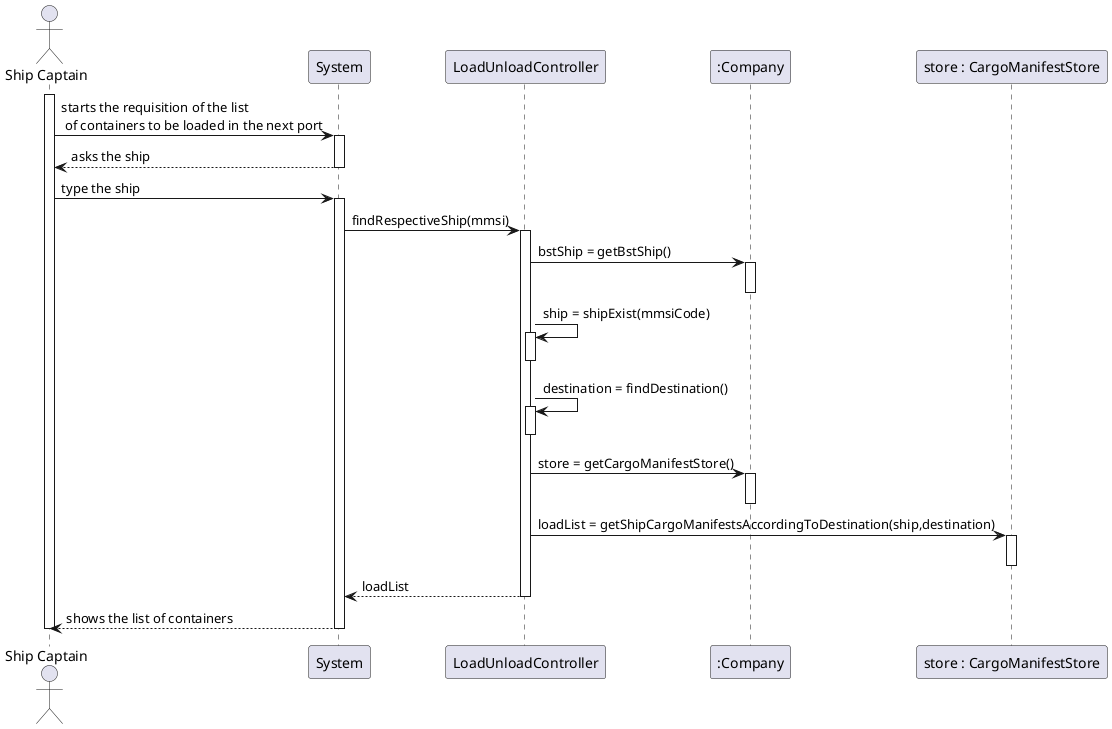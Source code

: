 @startuml
'https://plantuml.com/class-diagram
actor "Ship Captain" as SC
participant "System" as SY
participant "LoadUnloadController" as CTR
participant ":Company" as CP
participant "store : CargoManifestStore" as ST

activate SC
SC -> SY : starts the requisition of the list \n of containers to be loaded in the next port
activate SY



SY --> SC : asks the ship
deactivate SY
SC -> SY : type the ship

activate SY
SY -> CTR: findRespectiveShip(mmsi)
activate CTR
CTR -> CP : bstShip = getBstShip()
activate CP
deactivate CP

CTR -> CTR: ship = shipExist(mmsiCode)
activate CTR
deactivate CTR
CTR -> CTR : destination = findDestination()
activate CTR
deactivate CTR
CTR ->CP : store = getCargoManifestStore()
activate CP
deactivate CP
CTR -> ST :loadList = getShipCargoManifestsAccordingToDestination(ship,destination)
activate ST
deactivate ST

CTR --> SY : loadList

deactivate CTR
SY --> SC : shows the list of containers
deactivate SY
deactivate SC
@enduml